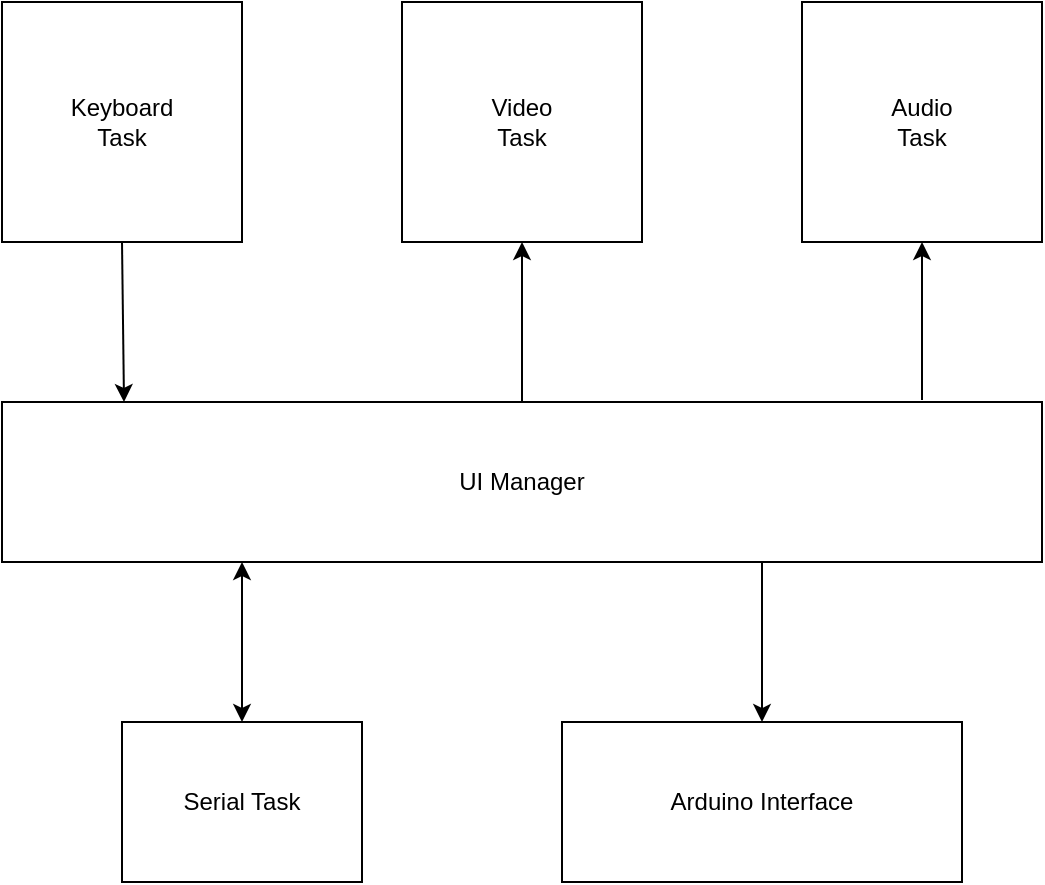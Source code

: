 <mxfile version="14.7.7" type="google"><diagram id="rhDVx7w4nEG2jmcV0ZHz" name="Page-1"><mxGraphModel dx="955" dy="582" grid="1" gridSize="10" guides="1" tooltips="1" connect="1" arrows="1" fold="1" page="1" pageScale="1" pageWidth="850" pageHeight="1100" math="0" shadow="0"><root><mxCell id="0"/><mxCell id="1" parent="0"/><mxCell id="Dmr-Dnib8s-XUvew85NL-1" value="UI Manager" style="rounded=0;whiteSpace=wrap;html=1;" parent="1" vertex="1"><mxGeometry x="160" y="360" width="520" height="80" as="geometry"/></mxCell><mxCell id="Dmr-Dnib8s-XUvew85NL-2" value="Keyboard&lt;br&gt;Task" style="rounded=0;whiteSpace=wrap;html=1;" parent="1" vertex="1"><mxGeometry x="160" y="160" width="120" height="120" as="geometry"/></mxCell><mxCell id="Dmr-Dnib8s-XUvew85NL-3" value="Audio&lt;br&gt;Task" style="rounded=0;whiteSpace=wrap;html=1;" parent="1" vertex="1"><mxGeometry x="560" y="160" width="120" height="120" as="geometry"/></mxCell><mxCell id="Dmr-Dnib8s-XUvew85NL-4" value="Video&lt;br&gt;Task" style="rounded=0;whiteSpace=wrap;html=1;" parent="1" vertex="1"><mxGeometry x="360" y="160" width="120" height="120" as="geometry"/></mxCell><mxCell id="Dmr-Dnib8s-XUvew85NL-5" value="" style="endArrow=classic;html=1;exitX=0.5;exitY=1;exitDx=0;exitDy=0;" parent="1" source="Dmr-Dnib8s-XUvew85NL-2" edge="1"><mxGeometry width="50" height="50" relative="1" as="geometry"><mxPoint x="30" y="340" as="sourcePoint"/><mxPoint x="221" y="360" as="targetPoint"/></mxGeometry></mxCell><mxCell id="Dmr-Dnib8s-XUvew85NL-6" value="" style="endArrow=classic;html=1;entryX=0.5;entryY=1;entryDx=0;entryDy=0;exitX=0.5;exitY=0;exitDx=0;exitDy=0;" parent="1" source="Dmr-Dnib8s-XUvew85NL-1" target="Dmr-Dnib8s-XUvew85NL-4" edge="1"><mxGeometry width="50" height="50" relative="1" as="geometry"><mxPoint x="480" y="590" as="sourcePoint"/><mxPoint x="530" y="540" as="targetPoint"/></mxGeometry></mxCell><mxCell id="Dmr-Dnib8s-XUvew85NL-7" value="" style="endArrow=classic;html=1;entryX=0.5;entryY=1;entryDx=0;entryDy=0;" parent="1" target="Dmr-Dnib8s-XUvew85NL-3" edge="1"><mxGeometry width="50" height="50" relative="1" as="geometry"><mxPoint x="620" y="359" as="sourcePoint"/><mxPoint x="610" y="570" as="targetPoint"/></mxGeometry></mxCell><mxCell id="Dmr-Dnib8s-XUvew85NL-8" value="Arduino Interface" style="rounded=0;whiteSpace=wrap;html=1;" parent="1" vertex="1"><mxGeometry x="440" y="520" width="200" height="80" as="geometry"/></mxCell><mxCell id="Dmr-Dnib8s-XUvew85NL-9" value="" style="endArrow=classic;html=1;entryX=0.5;entryY=0;entryDx=0;entryDy=0;" parent="1" target="Dmr-Dnib8s-XUvew85NL-8" edge="1"><mxGeometry width="50" height="50" relative="1" as="geometry"><mxPoint x="540" y="440" as="sourcePoint"/><mxPoint x="690" y="490" as="targetPoint"/></mxGeometry></mxCell><mxCell id="nJhHUn6XvZxYvirvBGBB-1" value="Serial Task" style="rounded=0;whiteSpace=wrap;html=1;" vertex="1" parent="1"><mxGeometry x="220" y="520" width="120" height="80" as="geometry"/></mxCell><mxCell id="nJhHUn6XvZxYvirvBGBB-3" value="" style="endArrow=classic;startArrow=classic;html=1;exitX=0.5;exitY=0;exitDx=0;exitDy=0;" edge="1" parent="1" source="nJhHUn6XvZxYvirvBGBB-1"><mxGeometry width="50" height="50" relative="1" as="geometry"><mxPoint x="230" y="490" as="sourcePoint"/><mxPoint x="280" y="440" as="targetPoint"/></mxGeometry></mxCell></root></mxGraphModel></diagram></mxfile>